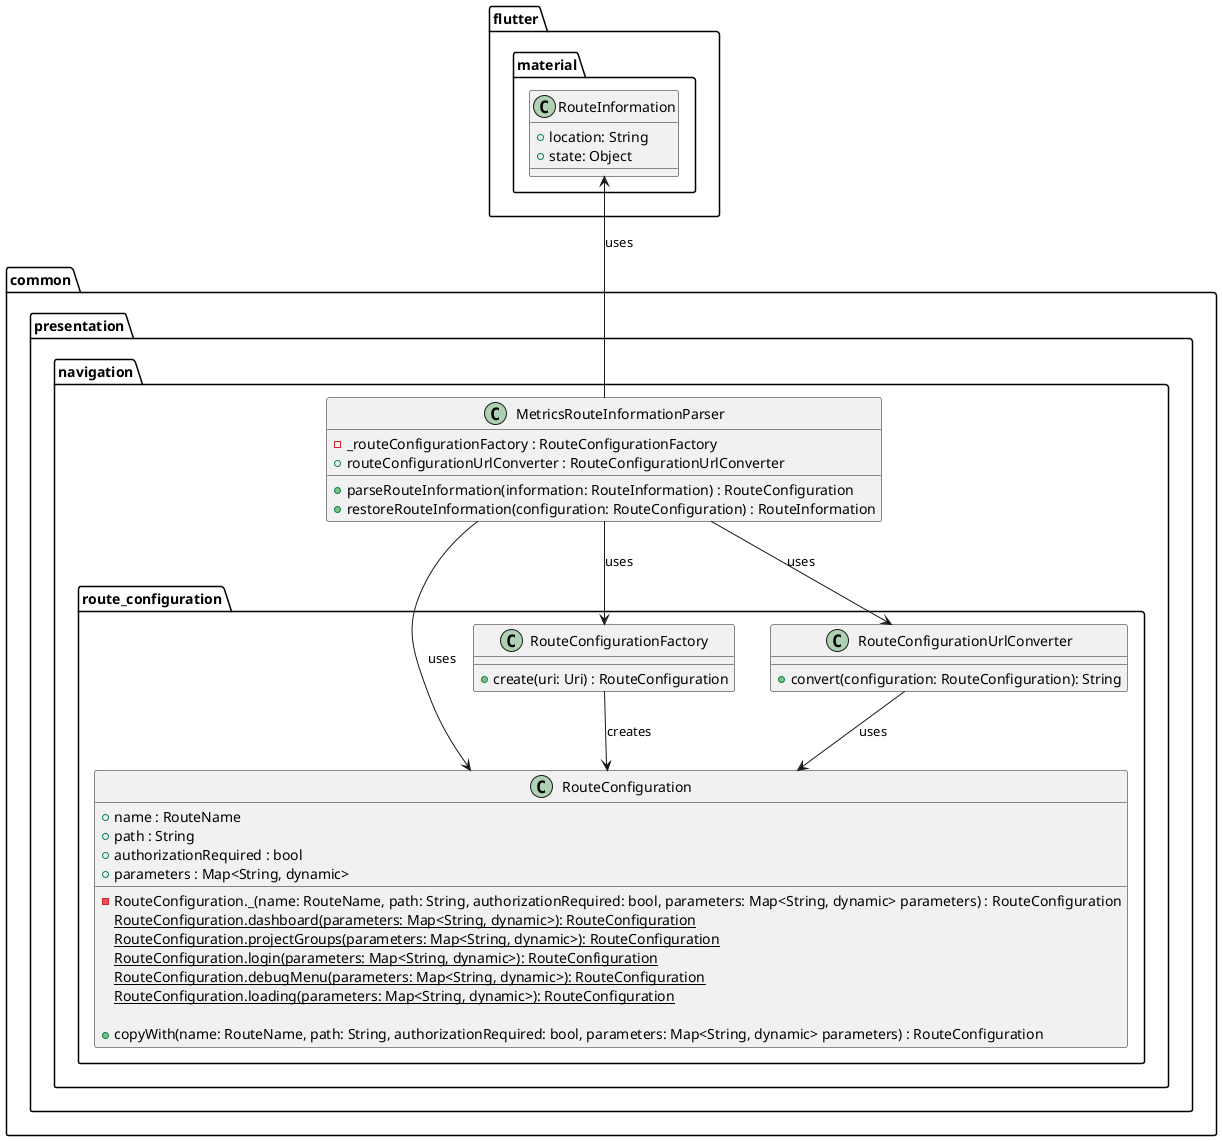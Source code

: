 @startuml parsing_deep_links_class_diagram

package common.presentation.navigation {
    class MetricsRouteInformationParser {
        - _routeConfigurationFactory : RouteConfigurationFactory
        + routeConfigurationUrlConverter : RouteConfigurationUrlConverter

        + parseRouteInformation(information: RouteInformation) : RouteConfiguration
        + restoreRouteInformation(configuration: RouteConfiguration) : RouteInformation
    }

    package route_configuration {
        class RouteConfiguration {
            + name : RouteName
            + path : String
            + authorizationRequired : bool
            + parameters : Map<String, dynamic>

            - RouteConfiguration._(name: RouteName, path: String, authorizationRequired: bool, parameters: Map<String, dynamic> parameters) : RouteConfiguration
            {static} RouteConfiguration.dashboard(parameters: Map<String, dynamic>): RouteConfiguration
            {static} RouteConfiguration.projectGroups(parameters: Map<String, dynamic>): RouteConfiguration
            {static} RouteConfiguration.login(parameters: Map<String, dynamic>): RouteConfiguration
            {static} RouteConfiguration.debugMenu(parameters: Map<String, dynamic>): RouteConfiguration
            {static} RouteConfiguration.loading(parameters: Map<String, dynamic>): RouteConfiguration

            + copyWith(name: RouteName, path: String, authorizationRequired: bool, parameters: Map<String, dynamic> parameters) : RouteConfiguration
        }

        class RouteConfigurationFactory {
            + create(uri: Uri) : RouteConfiguration
        }

        class RouteConfigurationUrlConverter {
            + convert(configuration: RouteConfiguration): String
        }
    }
}

package flutter.material {
    class RouteInformation {
        + location: String
        + state: Object
    }
}

MetricsRouteInformationParser --> RouteConfiguration : uses
MetricsRouteInformationParser -up-> RouteInformation : uses
MetricsRouteInformationParser --> RouteConfigurationFactory : uses
MetricsRouteInformationParser --> RouteConfigurationUrlConverter : uses

RouteConfigurationFactory --> RouteConfiguration : creates

RouteConfigurationUrlConverter --> RouteConfiguration : uses

@enduml
